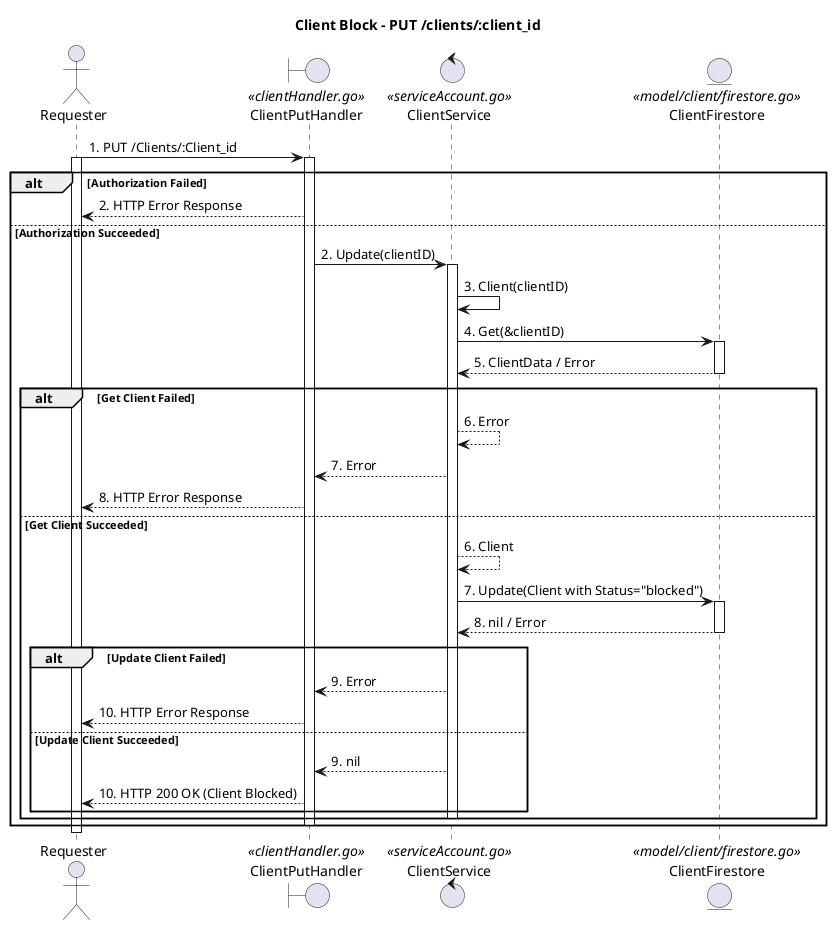 @startuml
title Client Block - PUT /clients/:client_id

actor Requester
boundary ClientPutHandler <<clientHandler.go>>
control ClientService <<serviceAccount.go>>
entity ClientFirestore <<model/client/firestore.go>>

Requester -> ClientPutHandler : 1. PUT /Clients/:Client_id
activate Requester
activate ClientPutHandler

alt Authorization Failed
    ClientPutHandler --> Requester : 2. HTTP Error Response
else Authorization Succeeded
    ClientPutHandler -> ClientService : 2. Update(clientID)
    activate ClientService
    ClientService -> ClientService : 3. Client(clientID)
    ClientService -> ClientFirestore : 4. Get(&clientID)
    activate ClientFirestore
    ClientFirestore --> ClientService : 5. ClientData / Error
    deactivate ClientFirestore
    alt Get Client Failed
        ClientService --> ClientService : 6. Error
        ClientService --> ClientPutHandler : 7. Error
        ClientPutHandler --> Requester : 8. HTTP Error Response
    else Get Client Succeeded
        ClientService --> ClientService : 6. Client
        ClientService -> ClientFirestore : 7. Update(Client with Status="blocked")
        activate ClientFirestore
        ClientFirestore --> ClientService : 8. nil / Error
        deactivate ClientFirestore
        alt Update Client Failed
            ClientService --> ClientPutHandler : 9. Error
            ClientPutHandler --> Requester : 10. HTTP Error Response
        else Update Client Succeeded
            ClientService --> ClientPutHandler : 9. nil
            ClientPutHandler --> Requester : 10. HTTP 200 OK (Client Blocked)
        end
        deactivate ClientService
    end
    deactivate ClientPutHandler
end
deactivate Requester

@enduml